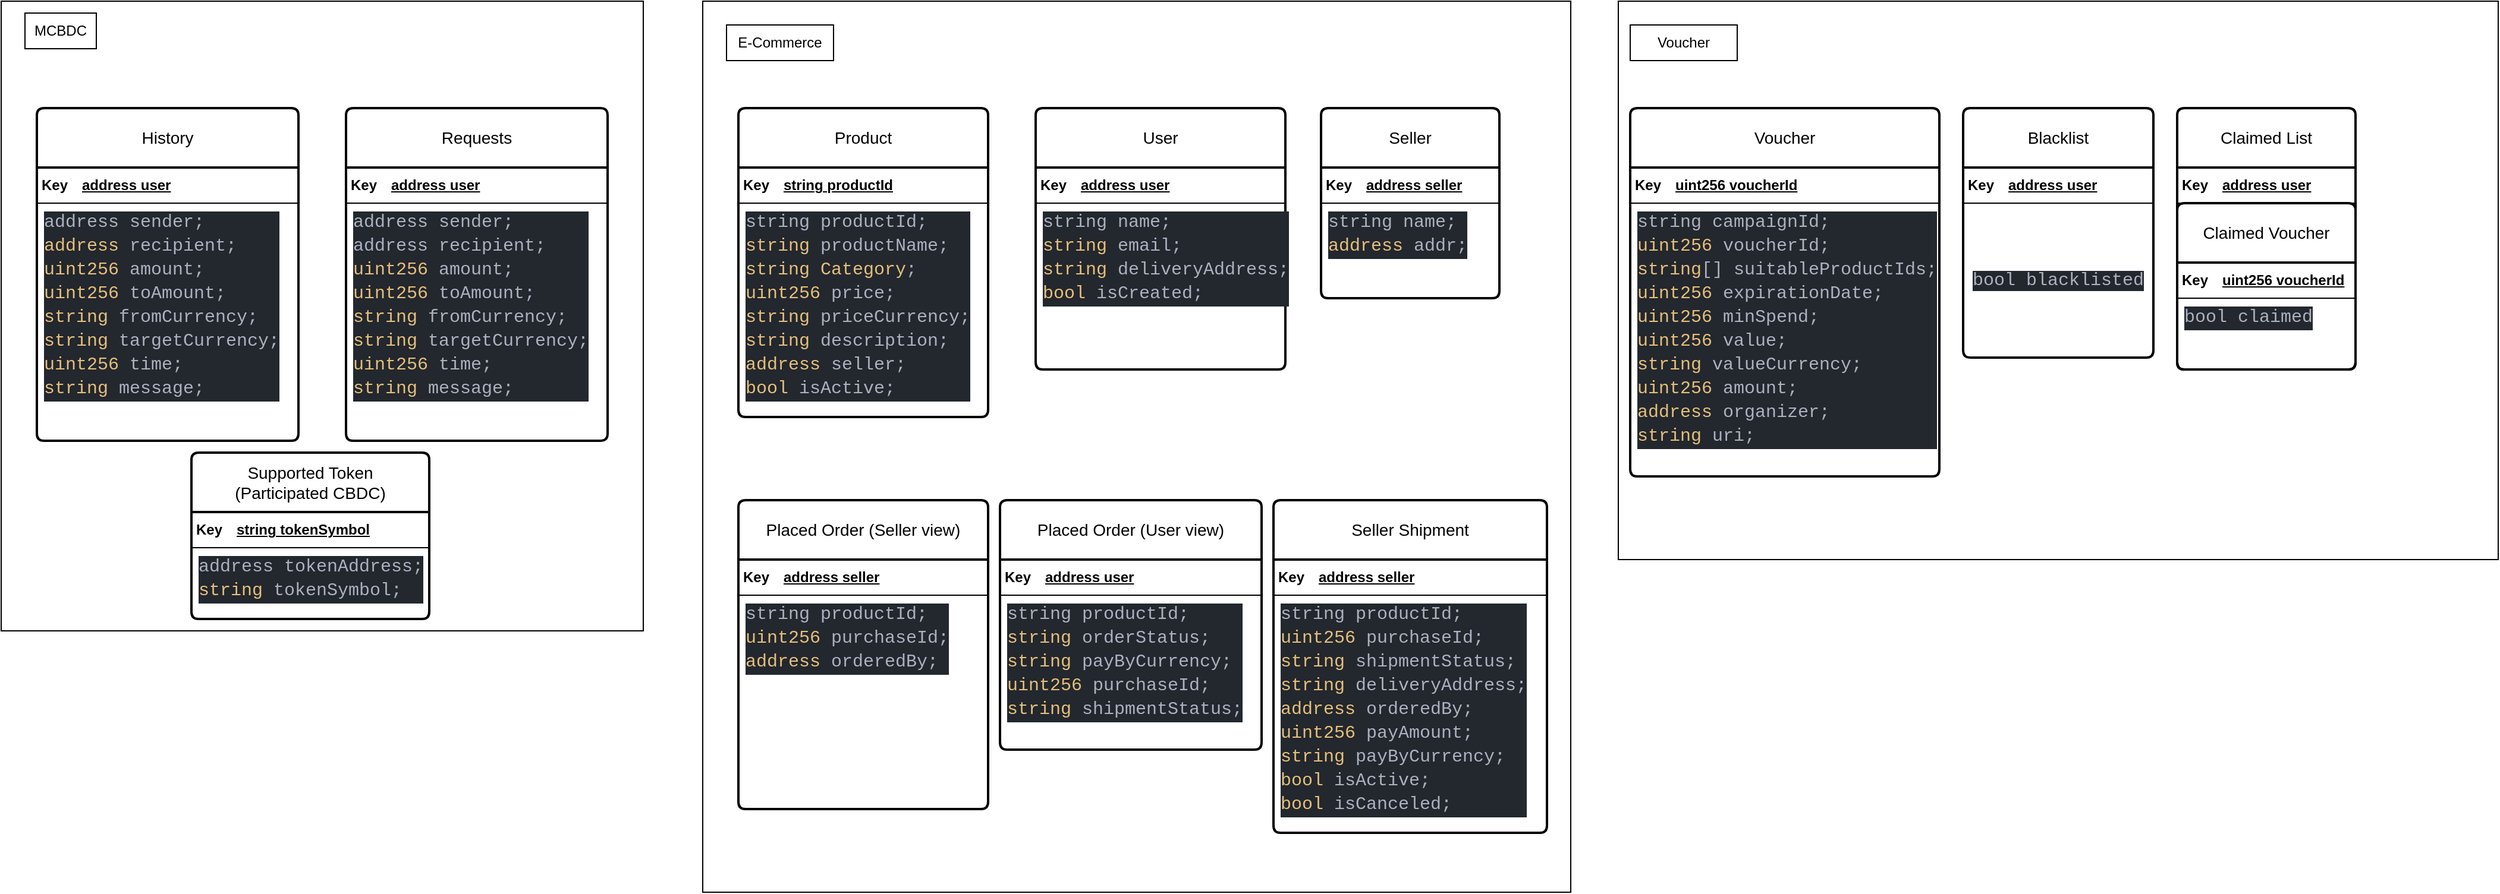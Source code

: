 <mxfile version="23.1.6" type="device">
  <diagram id="R2lEEEUBdFMjLlhIrx00" name="Page-1">
    <mxGraphModel dx="1247" dy="689" grid="1" gridSize="10" guides="1" tooltips="1" connect="1" arrows="1" fold="1" page="1" pageScale="1" pageWidth="850" pageHeight="1100" math="0" shadow="0" extFonts="Permanent Marker^https://fonts.googleapis.com/css?family=Permanent+Marker">
      <root>
        <mxCell id="0" />
        <mxCell id="1" parent="0" />
        <mxCell id="WM2W68-rqmwiHqfvDyo--14" value="" style="rounded=0;whiteSpace=wrap;html=1;" vertex="1" parent="1">
          <mxGeometry x="40" y="70" width="540" height="530" as="geometry" />
        </mxCell>
        <mxCell id="WM2W68-rqmwiHqfvDyo--7" value="History" style="swimlane;childLayout=stackLayout;horizontal=1;startSize=50;horizontalStack=0;rounded=1;fontSize=14;fontStyle=0;strokeWidth=2;resizeParent=0;resizeLast=1;shadow=0;dashed=0;align=center;arcSize=4;whiteSpace=wrap;html=1;" vertex="1" parent="1">
          <mxGeometry x="70" y="160" width="220" height="280" as="geometry" />
        </mxCell>
        <mxCell id="WM2W68-rqmwiHqfvDyo--20" value="" style="shape=table;startSize=0;container=1;collapsible=1;childLayout=tableLayout;fixedRows=1;rowLines=0;fontStyle=0;align=center;resizeLast=1;strokeColor=none;fillColor=none;collapsible=0;" vertex="1" parent="WM2W68-rqmwiHqfvDyo--7">
          <mxGeometry y="50" width="220" height="30" as="geometry" />
        </mxCell>
        <mxCell id="WM2W68-rqmwiHqfvDyo--21" value="" style="shape=tableRow;horizontal=0;startSize=0;swimlaneHead=0;swimlaneBody=0;fillColor=none;collapsible=0;dropTarget=0;points=[[0,0.5],[1,0.5]];portConstraint=eastwest;top=0;left=0;right=0;bottom=1;" vertex="1" parent="WM2W68-rqmwiHqfvDyo--20">
          <mxGeometry width="220" height="30" as="geometry" />
        </mxCell>
        <mxCell id="WM2W68-rqmwiHqfvDyo--22" value="Key" style="shape=partialRectangle;connectable=0;fillColor=none;top=0;left=0;bottom=0;right=0;fontStyle=1;overflow=hidden;whiteSpace=wrap;html=1;" vertex="1" parent="WM2W68-rqmwiHqfvDyo--21">
          <mxGeometry width="30" height="30" as="geometry">
            <mxRectangle width="30" height="30" as="alternateBounds" />
          </mxGeometry>
        </mxCell>
        <mxCell id="WM2W68-rqmwiHqfvDyo--23" value="address user" style="shape=partialRectangle;connectable=0;fillColor=none;top=0;left=0;bottom=0;right=0;align=left;spacingLeft=6;fontStyle=5;overflow=hidden;whiteSpace=wrap;html=1;" vertex="1" parent="WM2W68-rqmwiHqfvDyo--21">
          <mxGeometry x="30" width="190" height="30" as="geometry">
            <mxRectangle width="190" height="30" as="alternateBounds" />
          </mxGeometry>
        </mxCell>
        <mxCell id="WM2W68-rqmwiHqfvDyo--8" value="&lt;div style=&quot;color: rgb(171, 178, 191); background-color: rgb(35, 39, 46); font-family: &amp;quot;JetBrains Mono&amp;quot;, Consolas, &amp;quot;Courier New&amp;quot;, monospace; font-size: 15px; line-height: 20px;&quot;&gt;&lt;div&gt;address&amp;nbsp;sender;&lt;br&gt;&lt;/div&gt;&lt;div&gt;&lt;span style=&quot;color: #e5c07b;&quot;&gt;address&lt;/span&gt; recipient;&lt;/div&gt;&lt;div&gt;&lt;span style=&quot;color: #e5c07b;&quot;&gt;uint256&lt;/span&gt; amount;&lt;/div&gt;&lt;div&gt;&lt;span style=&quot;color: #e5c07b;&quot;&gt;uint256&lt;/span&gt; toAmount;&lt;/div&gt;&lt;div&gt;&lt;span style=&quot;color: #e5c07b;&quot;&gt;string&lt;/span&gt; fromCurrency;&lt;/div&gt;&lt;div&gt;&lt;span style=&quot;color: #e5c07b;&quot;&gt;string&lt;/span&gt; targetCurrency;&lt;/div&gt;&lt;div&gt;&lt;span style=&quot;color: #e5c07b;&quot;&gt;uint256&lt;/span&gt; time;&lt;/div&gt;&lt;div&gt;&lt;span style=&quot;color: #e5c07b;&quot;&gt;string&lt;/span&gt; message;&lt;/div&gt;&lt;/div&gt;" style="align=left;strokeColor=none;fillColor=none;spacingLeft=4;fontSize=12;verticalAlign=top;resizable=0;rotatable=0;part=1;html=1;" vertex="1" parent="WM2W68-rqmwiHqfvDyo--7">
          <mxGeometry y="80" width="220" height="200" as="geometry" />
        </mxCell>
        <mxCell id="WM2W68-rqmwiHqfvDyo--9" value="Supported Token &lt;br&gt;(Participated CBDC)" style="swimlane;childLayout=stackLayout;horizontal=1;startSize=50;horizontalStack=0;rounded=1;fontSize=14;fontStyle=0;strokeWidth=2;resizeParent=0;resizeLast=1;shadow=0;dashed=0;align=center;arcSize=4;whiteSpace=wrap;html=1;" vertex="1" parent="1">
          <mxGeometry x="200" y="450" width="200" height="140" as="geometry" />
        </mxCell>
        <mxCell id="WM2W68-rqmwiHqfvDyo--30" value="" style="shape=table;startSize=0;container=1;collapsible=1;childLayout=tableLayout;fixedRows=1;rowLines=0;fontStyle=0;align=center;resizeLast=1;strokeColor=none;fillColor=none;collapsible=0;" vertex="1" parent="WM2W68-rqmwiHqfvDyo--9">
          <mxGeometry y="50" width="200" height="30" as="geometry" />
        </mxCell>
        <mxCell id="WM2W68-rqmwiHqfvDyo--31" value="" style="shape=tableRow;horizontal=0;startSize=0;swimlaneHead=0;swimlaneBody=0;fillColor=none;collapsible=0;dropTarget=0;points=[[0,0.5],[1,0.5]];portConstraint=eastwest;top=0;left=0;right=0;bottom=1;" vertex="1" parent="WM2W68-rqmwiHqfvDyo--30">
          <mxGeometry width="200" height="30" as="geometry" />
        </mxCell>
        <mxCell id="WM2W68-rqmwiHqfvDyo--32" value="Key" style="shape=partialRectangle;connectable=0;fillColor=none;top=0;left=0;bottom=0;right=0;fontStyle=1;overflow=hidden;whiteSpace=wrap;html=1;" vertex="1" parent="WM2W68-rqmwiHqfvDyo--31">
          <mxGeometry width="30" height="30" as="geometry">
            <mxRectangle width="30" height="30" as="alternateBounds" />
          </mxGeometry>
        </mxCell>
        <mxCell id="WM2W68-rqmwiHqfvDyo--33" value="string tokenSymbol" style="shape=partialRectangle;connectable=0;fillColor=none;top=0;left=0;bottom=0;right=0;align=left;spacingLeft=6;fontStyle=5;overflow=hidden;whiteSpace=wrap;html=1;" vertex="1" parent="WM2W68-rqmwiHqfvDyo--31">
          <mxGeometry x="30" width="170" height="30" as="geometry">
            <mxRectangle width="170" height="30" as="alternateBounds" />
          </mxGeometry>
        </mxCell>
        <mxCell id="WM2W68-rqmwiHqfvDyo--10" value="&lt;div style=&quot;color: rgb(171, 178, 191); background-color: rgb(35, 39, 46); font-family: &amp;quot;JetBrains Mono&amp;quot;, Consolas, &amp;quot;Courier New&amp;quot;, monospace; font-size: 15px; line-height: 20px;&quot;&gt;&lt;div style=&quot;line-height: 20px;&quot;&gt;&lt;div&gt;address tokenAddress;&lt;/div&gt;&lt;div&gt;&lt;span style=&quot;color: #e5c07b;&quot;&gt;string&lt;/span&gt; tokenSymbol;&lt;/div&gt;&lt;/div&gt;&lt;/div&gt;" style="align=left;strokeColor=none;fillColor=none;spacingLeft=4;fontSize=12;verticalAlign=top;resizable=0;rotatable=0;part=1;html=1;" vertex="1" parent="WM2W68-rqmwiHqfvDyo--9">
          <mxGeometry y="80" width="200" height="60" as="geometry" />
        </mxCell>
        <mxCell id="WM2W68-rqmwiHqfvDyo--11" value="Requests" style="swimlane;childLayout=stackLayout;horizontal=1;startSize=50;horizontalStack=0;rounded=1;fontSize=14;fontStyle=0;strokeWidth=2;resizeParent=0;resizeLast=1;shadow=0;dashed=0;align=center;arcSize=4;whiteSpace=wrap;html=1;" vertex="1" parent="1">
          <mxGeometry x="330" y="160" width="220" height="280" as="geometry" />
        </mxCell>
        <mxCell id="WM2W68-rqmwiHqfvDyo--25" value="" style="shape=table;startSize=0;container=1;collapsible=1;childLayout=tableLayout;fixedRows=1;rowLines=0;fontStyle=0;align=center;resizeLast=1;strokeColor=none;fillColor=none;collapsible=0;" vertex="1" parent="WM2W68-rqmwiHqfvDyo--11">
          <mxGeometry y="50" width="220" height="30" as="geometry" />
        </mxCell>
        <mxCell id="WM2W68-rqmwiHqfvDyo--26" value="" style="shape=tableRow;horizontal=0;startSize=0;swimlaneHead=0;swimlaneBody=0;fillColor=none;collapsible=0;dropTarget=0;points=[[0,0.5],[1,0.5]];portConstraint=eastwest;top=0;left=0;right=0;bottom=1;" vertex="1" parent="WM2W68-rqmwiHqfvDyo--25">
          <mxGeometry width="220" height="30" as="geometry" />
        </mxCell>
        <mxCell id="WM2W68-rqmwiHqfvDyo--27" value="Key" style="shape=partialRectangle;connectable=0;fillColor=none;top=0;left=0;bottom=0;right=0;fontStyle=1;overflow=hidden;whiteSpace=wrap;html=1;" vertex="1" parent="WM2W68-rqmwiHqfvDyo--26">
          <mxGeometry width="30" height="30" as="geometry">
            <mxRectangle width="30" height="30" as="alternateBounds" />
          </mxGeometry>
        </mxCell>
        <mxCell id="WM2W68-rqmwiHqfvDyo--28" value="address user" style="shape=partialRectangle;connectable=0;fillColor=none;top=0;left=0;bottom=0;right=0;align=left;spacingLeft=6;fontStyle=5;overflow=hidden;whiteSpace=wrap;html=1;" vertex="1" parent="WM2W68-rqmwiHqfvDyo--26">
          <mxGeometry x="30" width="190" height="30" as="geometry">
            <mxRectangle width="190" height="30" as="alternateBounds" />
          </mxGeometry>
        </mxCell>
        <mxCell id="WM2W68-rqmwiHqfvDyo--12" value="&lt;div style=&quot;color: rgb(171, 178, 191); background-color: rgb(35, 39, 46); font-family: &amp;quot;JetBrains Mono&amp;quot;, Consolas, &amp;quot;Courier New&amp;quot;, monospace; font-size: 15px; line-height: 20px;&quot;&gt;&lt;div style=&quot;line-height: 20px;&quot;&gt;&lt;div style=&quot;border-color: var(--border-color);&quot;&gt;address sender;&lt;/div&gt;&lt;div style=&quot;border-color: var(--border-color);&quot;&gt;address&amp;nbsp;recipient;&lt;/div&gt;&lt;div style=&quot;border-color: var(--border-color);&quot;&gt;&lt;span style=&quot;border-color: var(--border-color); color: rgb(229, 192, 123);&quot;&gt;uint256&lt;/span&gt;&amp;nbsp;amount;&lt;/div&gt;&lt;div style=&quot;border-color: var(--border-color);&quot;&gt;&lt;span style=&quot;border-color: var(--border-color); color: rgb(229, 192, 123);&quot;&gt;uint256&lt;/span&gt;&amp;nbsp;toAmount;&lt;/div&gt;&lt;div style=&quot;border-color: var(--border-color);&quot;&gt;&lt;span style=&quot;border-color: var(--border-color); color: rgb(229, 192, 123);&quot;&gt;string&lt;/span&gt;&amp;nbsp;fromCurrency;&lt;/div&gt;&lt;div style=&quot;border-color: var(--border-color);&quot;&gt;&lt;span style=&quot;border-color: var(--border-color); color: rgb(229, 192, 123);&quot;&gt;string&lt;/span&gt;&amp;nbsp;targetCurrency;&lt;/div&gt;&lt;div style=&quot;border-color: var(--border-color);&quot;&gt;&lt;span style=&quot;border-color: var(--border-color); color: rgb(229, 192, 123);&quot;&gt;uint256&lt;/span&gt;&amp;nbsp;time;&lt;/div&gt;&lt;div style=&quot;border-color: var(--border-color);&quot;&gt;&lt;span style=&quot;border-color: var(--border-color); color: rgb(229, 192, 123);&quot;&gt;string&lt;/span&gt;&amp;nbsp;message;&lt;/div&gt;&lt;/div&gt;&lt;/div&gt;" style="align=left;strokeColor=none;fillColor=none;spacingLeft=4;fontSize=12;verticalAlign=top;resizable=0;rotatable=0;part=1;html=1;" vertex="1" parent="WM2W68-rqmwiHqfvDyo--11">
          <mxGeometry y="80" width="220" height="200" as="geometry" />
        </mxCell>
        <mxCell id="WM2W68-rqmwiHqfvDyo--15" value="MCBDC" style="text;html=1;align=center;verticalAlign=middle;whiteSpace=wrap;rounded=0;strokeColor=default;" vertex="1" parent="1">
          <mxGeometry x="60" y="80" width="60" height="30" as="geometry" />
        </mxCell>
        <mxCell id="WM2W68-rqmwiHqfvDyo--16" value="" style="rounded=0;whiteSpace=wrap;html=1;" vertex="1" parent="1">
          <mxGeometry x="630" y="70" width="730" height="750" as="geometry" />
        </mxCell>
        <mxCell id="WM2W68-rqmwiHqfvDyo--17" value="E-Commerce" style="text;html=1;align=center;verticalAlign=middle;whiteSpace=wrap;rounded=0;strokeColor=default;" vertex="1" parent="1">
          <mxGeometry x="650" y="90" width="90" height="30" as="geometry" />
        </mxCell>
        <mxCell id="WM2W68-rqmwiHqfvDyo--18" value="Product" style="swimlane;childLayout=stackLayout;horizontal=1;startSize=50;horizontalStack=0;rounded=1;fontSize=14;fontStyle=0;strokeWidth=2;resizeParent=0;resizeLast=1;shadow=0;dashed=0;align=center;arcSize=4;whiteSpace=wrap;html=1;" vertex="1" parent="1">
          <mxGeometry x="660" y="160" width="210" height="260" as="geometry" />
        </mxCell>
        <mxCell id="WM2W68-rqmwiHqfvDyo--34" value="" style="shape=table;startSize=0;container=1;collapsible=1;childLayout=tableLayout;fixedRows=1;rowLines=0;fontStyle=0;align=center;resizeLast=1;strokeColor=none;fillColor=none;collapsible=0;" vertex="1" parent="WM2W68-rqmwiHqfvDyo--18">
          <mxGeometry y="50" width="210" height="30" as="geometry" />
        </mxCell>
        <mxCell id="WM2W68-rqmwiHqfvDyo--35" value="" style="shape=tableRow;horizontal=0;startSize=0;swimlaneHead=0;swimlaneBody=0;fillColor=none;collapsible=0;dropTarget=0;points=[[0,0.5],[1,0.5]];portConstraint=eastwest;top=0;left=0;right=0;bottom=1;" vertex="1" parent="WM2W68-rqmwiHqfvDyo--34">
          <mxGeometry width="210" height="30" as="geometry" />
        </mxCell>
        <mxCell id="WM2W68-rqmwiHqfvDyo--36" value="Key" style="shape=partialRectangle;connectable=0;fillColor=none;top=0;left=0;bottom=0;right=0;fontStyle=1;overflow=hidden;whiteSpace=wrap;html=1;" vertex="1" parent="WM2W68-rqmwiHqfvDyo--35">
          <mxGeometry width="30" height="30" as="geometry">
            <mxRectangle width="30" height="30" as="alternateBounds" />
          </mxGeometry>
        </mxCell>
        <mxCell id="WM2W68-rqmwiHqfvDyo--37" value="string productId" style="shape=partialRectangle;connectable=0;fillColor=none;top=0;left=0;bottom=0;right=0;align=left;spacingLeft=6;fontStyle=5;overflow=hidden;whiteSpace=wrap;html=1;" vertex="1" parent="WM2W68-rqmwiHqfvDyo--35">
          <mxGeometry x="30" width="180" height="30" as="geometry">
            <mxRectangle width="180" height="30" as="alternateBounds" />
          </mxGeometry>
        </mxCell>
        <mxCell id="WM2W68-rqmwiHqfvDyo--19" value="&lt;div style=&quot;color: rgb(171, 178, 191); background-color: rgb(35, 39, 46); font-family: &amp;quot;JetBrains Mono&amp;quot;, Consolas, &amp;quot;Courier New&amp;quot;, monospace; font-size: 15px; line-height: 20px;&quot;&gt;&lt;div style=&quot;line-height: 20px;&quot;&gt;&lt;div&gt;string productId;&lt;/div&gt;&lt;div&gt;&lt;span style=&quot;color: #e5c07b;&quot;&gt;string&lt;/span&gt; productName;&lt;/div&gt;&lt;div&gt;&lt;span style=&quot;color: #e5c07b;&quot;&gt;string&lt;/span&gt; &lt;span style=&quot;color: #e5c07b;&quot;&gt;Category&lt;/span&gt;;&lt;/div&gt;&lt;div&gt;&lt;span style=&quot;color: #e5c07b;&quot;&gt;uint256&lt;/span&gt; price;&lt;/div&gt;&lt;div&gt;&lt;span style=&quot;color: #e5c07b;&quot;&gt;string&lt;/span&gt; priceCurrency;&lt;/div&gt;&lt;div&gt;&lt;span style=&quot;color: #e5c07b;&quot;&gt;string&lt;/span&gt; description;&lt;/div&gt;&lt;div&gt;&lt;span style=&quot;color: #e5c07b;&quot;&gt;address&lt;/span&gt; seller;&lt;/div&gt;&lt;div&gt;&lt;span style=&quot;color: #e5c07b;&quot;&gt;bool&lt;/span&gt; isActive;&lt;/div&gt;&lt;/div&gt;&lt;/div&gt;" style="align=left;strokeColor=none;fillColor=none;spacingLeft=4;fontSize=12;verticalAlign=top;resizable=0;rotatable=0;part=1;html=1;" vertex="1" parent="WM2W68-rqmwiHqfvDyo--18">
          <mxGeometry y="80" width="210" height="180" as="geometry" />
        </mxCell>
        <mxCell id="WM2W68-rqmwiHqfvDyo--38" value="Placed Order (Seller view)" style="swimlane;childLayout=stackLayout;horizontal=1;startSize=50;horizontalStack=0;rounded=1;fontSize=14;fontStyle=0;strokeWidth=2;resizeParent=0;resizeLast=1;shadow=0;dashed=0;align=center;arcSize=4;whiteSpace=wrap;html=1;" vertex="1" parent="1">
          <mxGeometry x="660" y="490" width="210" height="260" as="geometry" />
        </mxCell>
        <mxCell id="WM2W68-rqmwiHqfvDyo--39" value="" style="shape=table;startSize=0;container=1;collapsible=1;childLayout=tableLayout;fixedRows=1;rowLines=0;fontStyle=0;align=center;resizeLast=1;strokeColor=none;fillColor=none;collapsible=0;" vertex="1" parent="WM2W68-rqmwiHqfvDyo--38">
          <mxGeometry y="50" width="210" height="30" as="geometry" />
        </mxCell>
        <mxCell id="WM2W68-rqmwiHqfvDyo--40" value="" style="shape=tableRow;horizontal=0;startSize=0;swimlaneHead=0;swimlaneBody=0;fillColor=none;collapsible=0;dropTarget=0;points=[[0,0.5],[1,0.5]];portConstraint=eastwest;top=0;left=0;right=0;bottom=1;" vertex="1" parent="WM2W68-rqmwiHqfvDyo--39">
          <mxGeometry width="210" height="30" as="geometry" />
        </mxCell>
        <mxCell id="WM2W68-rqmwiHqfvDyo--41" value="Key" style="shape=partialRectangle;connectable=0;fillColor=none;top=0;left=0;bottom=0;right=0;fontStyle=1;overflow=hidden;whiteSpace=wrap;html=1;" vertex="1" parent="WM2W68-rqmwiHqfvDyo--40">
          <mxGeometry width="30" height="30" as="geometry">
            <mxRectangle width="30" height="30" as="alternateBounds" />
          </mxGeometry>
        </mxCell>
        <mxCell id="WM2W68-rqmwiHqfvDyo--42" value="address seller" style="shape=partialRectangle;connectable=0;fillColor=none;top=0;left=0;bottom=0;right=0;align=left;spacingLeft=6;fontStyle=5;overflow=hidden;whiteSpace=wrap;html=1;" vertex="1" parent="WM2W68-rqmwiHqfvDyo--40">
          <mxGeometry x="30" width="180" height="30" as="geometry">
            <mxRectangle width="180" height="30" as="alternateBounds" />
          </mxGeometry>
        </mxCell>
        <mxCell id="WM2W68-rqmwiHqfvDyo--43" value="&lt;div style=&quot;color: rgb(171, 178, 191); background-color: rgb(35, 39, 46); font-family: &amp;quot;JetBrains Mono&amp;quot;, Consolas, &amp;quot;Courier New&amp;quot;, monospace; font-size: 15px; line-height: 20px;&quot;&gt;&lt;div style=&quot;line-height: 20px;&quot;&gt;&lt;div style=&quot;line-height: 20px;&quot;&gt;&lt;div&gt;string productId;&lt;/div&gt;&lt;div&gt;&lt;span style=&quot;color: #e5c07b;&quot;&gt;uint256&lt;/span&gt; purchaseId;&lt;/div&gt;&lt;div&gt;&lt;span style=&quot;color: #e5c07b;&quot;&gt;address&lt;/span&gt; orderedBy;&lt;/div&gt;&lt;/div&gt;&lt;/div&gt;&lt;/div&gt;" style="align=left;strokeColor=none;fillColor=none;spacingLeft=4;fontSize=12;verticalAlign=top;resizable=0;rotatable=0;part=1;html=1;" vertex="1" parent="WM2W68-rqmwiHqfvDyo--38">
          <mxGeometry y="80" width="210" height="180" as="geometry" />
        </mxCell>
        <mxCell id="WM2W68-rqmwiHqfvDyo--44" value="Placed Order (User view)" style="swimlane;childLayout=stackLayout;horizontal=1;startSize=50;horizontalStack=0;rounded=1;fontSize=14;fontStyle=0;strokeWidth=2;resizeParent=0;resizeLast=1;shadow=0;dashed=0;align=center;arcSize=4;whiteSpace=wrap;html=1;" vertex="1" parent="1">
          <mxGeometry x="880" y="490" width="220" height="210" as="geometry" />
        </mxCell>
        <mxCell id="WM2W68-rqmwiHqfvDyo--45" value="" style="shape=table;startSize=0;container=1;collapsible=1;childLayout=tableLayout;fixedRows=1;rowLines=0;fontStyle=0;align=center;resizeLast=1;strokeColor=none;fillColor=none;collapsible=0;" vertex="1" parent="WM2W68-rqmwiHqfvDyo--44">
          <mxGeometry y="50" width="220" height="30" as="geometry" />
        </mxCell>
        <mxCell id="WM2W68-rqmwiHqfvDyo--46" value="" style="shape=tableRow;horizontal=0;startSize=0;swimlaneHead=0;swimlaneBody=0;fillColor=none;collapsible=0;dropTarget=0;points=[[0,0.5],[1,0.5]];portConstraint=eastwest;top=0;left=0;right=0;bottom=1;" vertex="1" parent="WM2W68-rqmwiHqfvDyo--45">
          <mxGeometry width="220" height="30" as="geometry" />
        </mxCell>
        <mxCell id="WM2W68-rqmwiHqfvDyo--47" value="Key" style="shape=partialRectangle;connectable=0;fillColor=none;top=0;left=0;bottom=0;right=0;fontStyle=1;overflow=hidden;whiteSpace=wrap;html=1;" vertex="1" parent="WM2W68-rqmwiHqfvDyo--46">
          <mxGeometry width="30" height="30" as="geometry">
            <mxRectangle width="30" height="30" as="alternateBounds" />
          </mxGeometry>
        </mxCell>
        <mxCell id="WM2W68-rqmwiHqfvDyo--48" value="address user" style="shape=partialRectangle;connectable=0;fillColor=none;top=0;left=0;bottom=0;right=0;align=left;spacingLeft=6;fontStyle=5;overflow=hidden;whiteSpace=wrap;html=1;" vertex="1" parent="WM2W68-rqmwiHqfvDyo--46">
          <mxGeometry x="30" width="190" height="30" as="geometry">
            <mxRectangle width="190" height="30" as="alternateBounds" />
          </mxGeometry>
        </mxCell>
        <mxCell id="WM2W68-rqmwiHqfvDyo--49" value="&lt;div style=&quot;color: rgb(171, 178, 191); background-color: rgb(35, 39, 46); font-family: &amp;quot;JetBrains Mono&amp;quot;, Consolas, &amp;quot;Courier New&amp;quot;, monospace; font-size: 15px; line-height: 20px;&quot;&gt;&lt;div style=&quot;line-height: 20px;&quot;&gt;&lt;div style=&quot;line-height: 20px;&quot;&gt;&lt;div style=&quot;line-height: 20px;&quot;&gt;&lt;div&gt;string productId;&lt;/div&gt;&lt;div&gt;&lt;span style=&quot;color: #e5c07b;&quot;&gt;string&lt;/span&gt; orderStatus;&lt;/div&gt;&lt;div&gt;&lt;span style=&quot;color: #e5c07b;&quot;&gt;string&lt;/span&gt; payByCurrency;&lt;/div&gt;&lt;div&gt;&lt;span style=&quot;color: #e5c07b;&quot;&gt;uint256&lt;/span&gt; purchaseId;&lt;/div&gt;&lt;div&gt;&lt;span style=&quot;color: #e5c07b;&quot;&gt;string&lt;/span&gt; shipmentStatus;&lt;/div&gt;&lt;/div&gt;&lt;/div&gt;&lt;/div&gt;&lt;/div&gt;" style="align=left;strokeColor=none;fillColor=none;spacingLeft=4;fontSize=12;verticalAlign=top;resizable=0;rotatable=0;part=1;html=1;" vertex="1" parent="WM2W68-rqmwiHqfvDyo--44">
          <mxGeometry y="80" width="220" height="130" as="geometry" />
        </mxCell>
        <mxCell id="WM2W68-rqmwiHqfvDyo--50" value="User" style="swimlane;childLayout=stackLayout;horizontal=1;startSize=50;horizontalStack=0;rounded=1;fontSize=14;fontStyle=0;strokeWidth=2;resizeParent=0;resizeLast=1;shadow=0;dashed=0;align=center;arcSize=4;whiteSpace=wrap;html=1;" vertex="1" parent="1">
          <mxGeometry x="910" y="160" width="210" height="220" as="geometry" />
        </mxCell>
        <mxCell id="WM2W68-rqmwiHqfvDyo--51" value="" style="shape=table;startSize=0;container=1;collapsible=1;childLayout=tableLayout;fixedRows=1;rowLines=0;fontStyle=0;align=center;resizeLast=1;strokeColor=none;fillColor=none;collapsible=0;" vertex="1" parent="WM2W68-rqmwiHqfvDyo--50">
          <mxGeometry y="50" width="210" height="30" as="geometry" />
        </mxCell>
        <mxCell id="WM2W68-rqmwiHqfvDyo--52" value="" style="shape=tableRow;horizontal=0;startSize=0;swimlaneHead=0;swimlaneBody=0;fillColor=none;collapsible=0;dropTarget=0;points=[[0,0.5],[1,0.5]];portConstraint=eastwest;top=0;left=0;right=0;bottom=1;" vertex="1" parent="WM2W68-rqmwiHqfvDyo--51">
          <mxGeometry width="210" height="30" as="geometry" />
        </mxCell>
        <mxCell id="WM2W68-rqmwiHqfvDyo--53" value="Key" style="shape=partialRectangle;connectable=0;fillColor=none;top=0;left=0;bottom=0;right=0;fontStyle=1;overflow=hidden;whiteSpace=wrap;html=1;" vertex="1" parent="WM2W68-rqmwiHqfvDyo--52">
          <mxGeometry width="30" height="30" as="geometry">
            <mxRectangle width="30" height="30" as="alternateBounds" />
          </mxGeometry>
        </mxCell>
        <mxCell id="WM2W68-rqmwiHqfvDyo--54" value="address user" style="shape=partialRectangle;connectable=0;fillColor=none;top=0;left=0;bottom=0;right=0;align=left;spacingLeft=6;fontStyle=5;overflow=hidden;whiteSpace=wrap;html=1;" vertex="1" parent="WM2W68-rqmwiHqfvDyo--52">
          <mxGeometry x="30" width="180" height="30" as="geometry">
            <mxRectangle width="180" height="30" as="alternateBounds" />
          </mxGeometry>
        </mxCell>
        <mxCell id="WM2W68-rqmwiHqfvDyo--55" value="&lt;div style=&quot;color: rgb(171, 178, 191); background-color: rgb(35, 39, 46); font-family: &amp;quot;JetBrains Mono&amp;quot;, Consolas, &amp;quot;Courier New&amp;quot;, monospace; font-size: 15px; line-height: 20px;&quot;&gt;&lt;div style=&quot;line-height: 20px;&quot;&gt;&lt;div style=&quot;line-height: 20px;&quot;&gt;&lt;div style=&quot;line-height: 20px;&quot;&gt;&lt;div style=&quot;line-height: 20px;&quot;&gt;&lt;div&gt;string name;&lt;/div&gt;&lt;div&gt;&lt;span style=&quot;color: #e5c07b;&quot;&gt;string&lt;/span&gt; email;&lt;/div&gt;&lt;div&gt;&lt;span style=&quot;color: #e5c07b;&quot;&gt;string&lt;/span&gt; deliveryAddress;&lt;/div&gt;&lt;div&gt;&lt;span style=&quot;color: #e5c07b;&quot;&gt;bool&lt;/span&gt; isCreated;&lt;/div&gt;&lt;/div&gt;&lt;/div&gt;&lt;/div&gt;&lt;/div&gt;&lt;/div&gt;" style="align=left;strokeColor=none;fillColor=none;spacingLeft=4;fontSize=12;verticalAlign=top;resizable=0;rotatable=0;part=1;html=1;" vertex="1" parent="WM2W68-rqmwiHqfvDyo--50">
          <mxGeometry y="80" width="210" height="140" as="geometry" />
        </mxCell>
        <mxCell id="WM2W68-rqmwiHqfvDyo--56" value="Seller" style="swimlane;childLayout=stackLayout;horizontal=1;startSize=50;horizontalStack=0;rounded=1;fontSize=14;fontStyle=0;strokeWidth=2;resizeParent=0;resizeLast=1;shadow=0;dashed=0;align=center;arcSize=4;whiteSpace=wrap;html=1;" vertex="1" parent="1">
          <mxGeometry x="1150" y="160" width="150" height="160" as="geometry" />
        </mxCell>
        <mxCell id="WM2W68-rqmwiHqfvDyo--57" value="" style="shape=table;startSize=0;container=1;collapsible=1;childLayout=tableLayout;fixedRows=1;rowLines=0;fontStyle=0;align=center;resizeLast=1;strokeColor=none;fillColor=none;collapsible=0;" vertex="1" parent="WM2W68-rqmwiHqfvDyo--56">
          <mxGeometry y="50" width="150" height="30" as="geometry" />
        </mxCell>
        <mxCell id="WM2W68-rqmwiHqfvDyo--58" value="" style="shape=tableRow;horizontal=0;startSize=0;swimlaneHead=0;swimlaneBody=0;fillColor=none;collapsible=0;dropTarget=0;points=[[0,0.5],[1,0.5]];portConstraint=eastwest;top=0;left=0;right=0;bottom=1;" vertex="1" parent="WM2W68-rqmwiHqfvDyo--57">
          <mxGeometry width="150" height="30" as="geometry" />
        </mxCell>
        <mxCell id="WM2W68-rqmwiHqfvDyo--59" value="Key" style="shape=partialRectangle;connectable=0;fillColor=none;top=0;left=0;bottom=0;right=0;fontStyle=1;overflow=hidden;whiteSpace=wrap;html=1;" vertex="1" parent="WM2W68-rqmwiHqfvDyo--58">
          <mxGeometry width="30" height="30" as="geometry">
            <mxRectangle width="30" height="30" as="alternateBounds" />
          </mxGeometry>
        </mxCell>
        <mxCell id="WM2W68-rqmwiHqfvDyo--60" value="address seller" style="shape=partialRectangle;connectable=0;fillColor=none;top=0;left=0;bottom=0;right=0;align=left;spacingLeft=6;fontStyle=5;overflow=hidden;whiteSpace=wrap;html=1;" vertex="1" parent="WM2W68-rqmwiHqfvDyo--58">
          <mxGeometry x="30" width="120" height="30" as="geometry">
            <mxRectangle width="120" height="30" as="alternateBounds" />
          </mxGeometry>
        </mxCell>
        <mxCell id="WM2W68-rqmwiHqfvDyo--61" value="&lt;div style=&quot;color: rgb(171, 178, 191); background-color: rgb(35, 39, 46); font-family: &amp;quot;JetBrains Mono&amp;quot;, Consolas, &amp;quot;Courier New&amp;quot;, monospace; font-size: 15px; line-height: 20px;&quot;&gt;&lt;div style=&quot;line-height: 20px;&quot;&gt;&lt;div style=&quot;line-height: 20px;&quot;&gt;&lt;div style=&quot;line-height: 20px;&quot;&gt;&lt;div style=&quot;line-height: 20px;&quot;&gt;&lt;div style=&quot;line-height: 20px;&quot;&gt;&lt;div&gt;string name;&lt;/div&gt;&lt;div&gt;&lt;span style=&quot;color: #e5c07b;&quot;&gt;address&lt;/span&gt; addr;&lt;/div&gt;&lt;/div&gt;&lt;/div&gt;&lt;/div&gt;&lt;/div&gt;&lt;/div&gt;&lt;/div&gt;" style="align=left;strokeColor=none;fillColor=none;spacingLeft=4;fontSize=12;verticalAlign=top;resizable=0;rotatable=0;part=1;html=1;" vertex="1" parent="WM2W68-rqmwiHqfvDyo--56">
          <mxGeometry y="80" width="150" height="80" as="geometry" />
        </mxCell>
        <mxCell id="WM2W68-rqmwiHqfvDyo--62" value="Seller Shipment" style="swimlane;childLayout=stackLayout;horizontal=1;startSize=50;horizontalStack=0;rounded=1;fontSize=14;fontStyle=0;strokeWidth=2;resizeParent=0;resizeLast=1;shadow=0;dashed=0;align=center;arcSize=4;whiteSpace=wrap;html=1;" vertex="1" parent="1">
          <mxGeometry x="1110" y="490" width="230" height="280" as="geometry" />
        </mxCell>
        <mxCell id="WM2W68-rqmwiHqfvDyo--63" value="" style="shape=table;startSize=0;container=1;collapsible=1;childLayout=tableLayout;fixedRows=1;rowLines=0;fontStyle=0;align=center;resizeLast=1;strokeColor=none;fillColor=none;collapsible=0;" vertex="1" parent="WM2W68-rqmwiHqfvDyo--62">
          <mxGeometry y="50" width="230" height="30" as="geometry" />
        </mxCell>
        <mxCell id="WM2W68-rqmwiHqfvDyo--64" value="" style="shape=tableRow;horizontal=0;startSize=0;swimlaneHead=0;swimlaneBody=0;fillColor=none;collapsible=0;dropTarget=0;points=[[0,0.5],[1,0.5]];portConstraint=eastwest;top=0;left=0;right=0;bottom=1;" vertex="1" parent="WM2W68-rqmwiHqfvDyo--63">
          <mxGeometry width="230" height="30" as="geometry" />
        </mxCell>
        <mxCell id="WM2W68-rqmwiHqfvDyo--65" value="Key" style="shape=partialRectangle;connectable=0;fillColor=none;top=0;left=0;bottom=0;right=0;fontStyle=1;overflow=hidden;whiteSpace=wrap;html=1;" vertex="1" parent="WM2W68-rqmwiHqfvDyo--64">
          <mxGeometry width="30" height="30" as="geometry">
            <mxRectangle width="30" height="30" as="alternateBounds" />
          </mxGeometry>
        </mxCell>
        <mxCell id="WM2W68-rqmwiHqfvDyo--66" value="address seller" style="shape=partialRectangle;connectable=0;fillColor=none;top=0;left=0;bottom=0;right=0;align=left;spacingLeft=6;fontStyle=5;overflow=hidden;whiteSpace=wrap;html=1;" vertex="1" parent="WM2W68-rqmwiHqfvDyo--64">
          <mxGeometry x="30" width="200" height="30" as="geometry">
            <mxRectangle width="200" height="30" as="alternateBounds" />
          </mxGeometry>
        </mxCell>
        <mxCell id="WM2W68-rqmwiHqfvDyo--67" value="&lt;div style=&quot;line-height: 20px; background-color: rgb(35, 39, 46); font-size: 15px; font-family: &amp;quot;JetBrains Mono&amp;quot;, Consolas, &amp;quot;Courier New&amp;quot;, monospace; color: rgb(171, 178, 191);&quot;&gt;&lt;div style=&quot;line-height: 20px;&quot;&gt;&lt;div style=&quot;line-height: 20px;&quot;&gt;&lt;div style=&quot;line-height: 20px;&quot;&gt;&lt;div&gt;string productId;&lt;/div&gt;&lt;div&gt;&lt;span style=&quot;color: rgb(229, 192, 123);&quot;&gt;uint256&lt;/span&gt; purchaseId;&lt;/div&gt;&lt;div&gt;&lt;span style=&quot;color: rgb(229, 192, 123);&quot;&gt;string&lt;/span&gt; shipmentStatus;&lt;/div&gt;&lt;div&gt;&lt;span style=&quot;color: rgb(229, 192, 123);&quot;&gt;string&lt;/span&gt; deliveryAddress;&lt;/div&gt;&lt;div&gt;&lt;span style=&quot;color: rgb(229, 192, 123);&quot;&gt;address&lt;/span&gt; orderedBy;&lt;/div&gt;&lt;div&gt;&lt;span style=&quot;color: rgb(229, 192, 123);&quot;&gt;uint256&lt;/span&gt; payAmount;&lt;/div&gt;&lt;div&gt;&lt;span style=&quot;color: rgb(229, 192, 123);&quot;&gt;string&lt;/span&gt; payByCurrency;&lt;/div&gt;&lt;div&gt;&lt;span style=&quot;color: rgb(229, 192, 123);&quot;&gt;bool&lt;/span&gt; isActive;&lt;/div&gt;&lt;div&gt;&lt;span style=&quot;color: #e5c07b;&quot;&gt;bool&lt;/span&gt; isCanceled;&lt;/div&gt;&lt;/div&gt;&lt;/div&gt;&lt;/div&gt;&lt;/div&gt;" style="align=left;strokeColor=none;fillColor=none;spacingLeft=4;fontSize=12;verticalAlign=top;resizable=0;rotatable=0;part=1;html=1;" vertex="1" parent="WM2W68-rqmwiHqfvDyo--62">
          <mxGeometry y="80" width="230" height="200" as="geometry" />
        </mxCell>
        <mxCell id="WM2W68-rqmwiHqfvDyo--68" value="&lt;br&gt;&lt;span style=&quot;color: rgb(171, 178, 191); font-family: &amp;quot;JetBrains Mono&amp;quot;, Consolas, &amp;quot;Courier New&amp;quot;, monospace; font-size: 15px; font-style: normal; font-variant-ligatures: normal; font-variant-caps: normal; font-weight: 400; letter-spacing: normal; orphans: 2; text-align: left; text-indent: 0px; text-transform: none; widows: 2; word-spacing: 0px; -webkit-text-stroke-width: 0px; background-color: rgb(35, 39, 46); text-decoration-thickness: initial; text-decoration-style: initial; text-decoration-color: initial; float: none; display: inline !important;&quot;&gt;bool blacklisted&lt;/span&gt;&lt;div&gt;&lt;br/&gt;&lt;/div&gt;" style="rounded=0;whiteSpace=wrap;html=1;" vertex="1" parent="1">
          <mxGeometry x="1400" y="70" width="740" height="470" as="geometry" />
        </mxCell>
        <mxCell id="WM2W68-rqmwiHqfvDyo--69" value="Voucher" style="text;html=1;align=center;verticalAlign=middle;whiteSpace=wrap;rounded=0;strokeColor=default;" vertex="1" parent="1">
          <mxGeometry x="1410" y="90" width="90" height="30" as="geometry" />
        </mxCell>
        <mxCell id="WM2W68-rqmwiHqfvDyo--70" value="Voucher" style="swimlane;childLayout=stackLayout;horizontal=1;startSize=50;horizontalStack=0;rounded=1;fontSize=14;fontStyle=0;strokeWidth=2;resizeParent=0;resizeLast=1;shadow=0;dashed=0;align=center;arcSize=4;whiteSpace=wrap;html=1;" vertex="1" parent="1">
          <mxGeometry x="1410" y="160" width="260" height="310" as="geometry" />
        </mxCell>
        <mxCell id="WM2W68-rqmwiHqfvDyo--71" value="" style="shape=table;startSize=0;container=1;collapsible=1;childLayout=tableLayout;fixedRows=1;rowLines=0;fontStyle=0;align=center;resizeLast=1;strokeColor=none;fillColor=none;collapsible=0;" vertex="1" parent="WM2W68-rqmwiHqfvDyo--70">
          <mxGeometry y="50" width="260" height="30" as="geometry" />
        </mxCell>
        <mxCell id="WM2W68-rqmwiHqfvDyo--72" value="" style="shape=tableRow;horizontal=0;startSize=0;swimlaneHead=0;swimlaneBody=0;fillColor=none;collapsible=0;dropTarget=0;points=[[0,0.5],[1,0.5]];portConstraint=eastwest;top=0;left=0;right=0;bottom=1;" vertex="1" parent="WM2W68-rqmwiHqfvDyo--71">
          <mxGeometry width="260" height="30" as="geometry" />
        </mxCell>
        <mxCell id="WM2W68-rqmwiHqfvDyo--73" value="Key" style="shape=partialRectangle;connectable=0;fillColor=none;top=0;left=0;bottom=0;right=0;fontStyle=1;overflow=hidden;whiteSpace=wrap;html=1;" vertex="1" parent="WM2W68-rqmwiHqfvDyo--72">
          <mxGeometry width="30" height="30" as="geometry">
            <mxRectangle width="30" height="30" as="alternateBounds" />
          </mxGeometry>
        </mxCell>
        <mxCell id="WM2W68-rqmwiHqfvDyo--74" value="uint256 voucherId" style="shape=partialRectangle;connectable=0;fillColor=none;top=0;left=0;bottom=0;right=0;align=left;spacingLeft=6;fontStyle=5;overflow=hidden;whiteSpace=wrap;html=1;" vertex="1" parent="WM2W68-rqmwiHqfvDyo--72">
          <mxGeometry x="30" width="230" height="30" as="geometry">
            <mxRectangle width="230" height="30" as="alternateBounds" />
          </mxGeometry>
        </mxCell>
        <mxCell id="WM2W68-rqmwiHqfvDyo--75" value="&lt;div style=&quot;color: rgb(171, 178, 191); background-color: rgb(35, 39, 46); font-family: &amp;quot;JetBrains Mono&amp;quot;, Consolas, &amp;quot;Courier New&amp;quot;, monospace; font-size: 15px; line-height: 20px;&quot;&gt;&lt;div style=&quot;line-height: 20px;&quot;&gt;&lt;div style=&quot;line-height: 20px;&quot;&gt;&lt;div style=&quot;&quot;&gt;string campaignId;&lt;/div&gt;&lt;div style=&quot;&quot;&gt;&lt;span style=&quot;color: #e5c07b;&quot;&gt;uint256&lt;/span&gt; voucherId;&lt;/div&gt;&lt;div style=&quot;&quot;&gt;&lt;span style=&quot;color: #e5c07b;&quot;&gt;string&lt;/span&gt;[] suitableProductIds;&lt;/div&gt;&lt;div style=&quot;&quot;&gt;&lt;span style=&quot;color: #e5c07b;&quot;&gt;uint256&lt;/span&gt; expirationDate;&lt;/div&gt;&lt;div style=&quot;&quot;&gt;&lt;span style=&quot;color: #e5c07b;&quot;&gt;uint256&lt;/span&gt; minSpend;&lt;/div&gt;&lt;div style=&quot;&quot;&gt;&lt;span style=&quot;color: #e5c07b;&quot;&gt;uint256&lt;/span&gt; value;&lt;/div&gt;&lt;div style=&quot;&quot;&gt;&lt;span style=&quot;color: #e5c07b;&quot;&gt;string&lt;/span&gt; valueCurrency;&lt;/div&gt;&lt;div style=&quot;&quot;&gt;&lt;span style=&quot;color: #e5c07b;&quot;&gt;uint256&lt;/span&gt; amount;&lt;/div&gt;&lt;div style=&quot;&quot;&gt;&lt;span style=&quot;color: #e5c07b;&quot;&gt;address&lt;/span&gt; organizer;&lt;/div&gt;&lt;div style=&quot;&quot;&gt;&lt;span style=&quot;color: #e5c07b;&quot;&gt;string&lt;/span&gt; uri;&lt;/div&gt;&lt;/div&gt;&lt;/div&gt;&lt;/div&gt;" style="align=left;strokeColor=none;fillColor=none;spacingLeft=4;fontSize=12;verticalAlign=top;resizable=0;rotatable=0;part=1;html=1;" vertex="1" parent="WM2W68-rqmwiHqfvDyo--70">
          <mxGeometry y="80" width="260" height="230" as="geometry" />
        </mxCell>
        <mxCell id="WM2W68-rqmwiHqfvDyo--76" value="Blacklist" style="swimlane;childLayout=stackLayout;horizontal=1;startSize=50;horizontalStack=0;rounded=1;fontSize=14;fontStyle=0;strokeWidth=2;resizeParent=0;resizeLast=1;shadow=0;dashed=0;align=center;arcSize=4;whiteSpace=wrap;html=1;" vertex="1" parent="1">
          <mxGeometry x="1690" y="160" width="160" height="210" as="geometry" />
        </mxCell>
        <mxCell id="WM2W68-rqmwiHqfvDyo--77" value="" style="shape=table;startSize=0;container=1;collapsible=1;childLayout=tableLayout;fixedRows=1;rowLines=0;fontStyle=0;align=center;resizeLast=1;strokeColor=none;fillColor=none;collapsible=0;" vertex="1" parent="WM2W68-rqmwiHqfvDyo--76">
          <mxGeometry y="50" width="160" height="160" as="geometry" />
        </mxCell>
        <mxCell id="WM2W68-rqmwiHqfvDyo--78" value="" style="shape=tableRow;horizontal=0;startSize=0;swimlaneHead=0;swimlaneBody=0;fillColor=none;collapsible=0;dropTarget=0;points=[[0,0.5],[1,0.5]];portConstraint=eastwest;top=0;left=0;right=0;bottom=1;" vertex="1" parent="WM2W68-rqmwiHqfvDyo--77">
          <mxGeometry width="160" height="30" as="geometry" />
        </mxCell>
        <mxCell id="WM2W68-rqmwiHqfvDyo--79" value="Key" style="shape=partialRectangle;connectable=0;fillColor=none;top=0;left=0;bottom=0;right=0;fontStyle=1;overflow=hidden;whiteSpace=wrap;html=1;" vertex="1" parent="WM2W68-rqmwiHqfvDyo--78">
          <mxGeometry width="30" height="30" as="geometry">
            <mxRectangle width="30" height="30" as="alternateBounds" />
          </mxGeometry>
        </mxCell>
        <mxCell id="WM2W68-rqmwiHqfvDyo--80" value="address user" style="shape=partialRectangle;connectable=0;fillColor=none;top=0;left=0;bottom=0;right=0;align=left;spacingLeft=6;fontStyle=5;overflow=hidden;whiteSpace=wrap;html=1;" vertex="1" parent="WM2W68-rqmwiHqfvDyo--78">
          <mxGeometry x="30" width="130" height="30" as="geometry">
            <mxRectangle width="130" height="30" as="alternateBounds" />
          </mxGeometry>
        </mxCell>
        <mxCell id="WM2W68-rqmwiHqfvDyo--88" value="Claimed List" style="swimlane;childLayout=stackLayout;horizontal=1;startSize=50;horizontalStack=0;rounded=1;fontSize=14;fontStyle=0;strokeWidth=2;resizeParent=0;resizeLast=1;shadow=0;dashed=0;align=center;arcSize=4;whiteSpace=wrap;html=1;" vertex="1" parent="1">
          <mxGeometry x="1870" y="160" width="150" height="220" as="geometry" />
        </mxCell>
        <mxCell id="WM2W68-rqmwiHqfvDyo--89" value="" style="shape=table;startSize=0;container=1;collapsible=1;childLayout=tableLayout;fixedRows=1;rowLines=0;fontStyle=0;align=center;resizeLast=1;strokeColor=none;fillColor=none;collapsible=0;" vertex="1" parent="WM2W68-rqmwiHqfvDyo--88">
          <mxGeometry y="50" width="150" height="170" as="geometry" />
        </mxCell>
        <mxCell id="WM2W68-rqmwiHqfvDyo--90" value="" style="shape=tableRow;horizontal=0;startSize=0;swimlaneHead=0;swimlaneBody=0;fillColor=none;collapsible=0;dropTarget=0;points=[[0,0.5],[1,0.5]];portConstraint=eastwest;top=0;left=0;right=0;bottom=1;" vertex="1" parent="WM2W68-rqmwiHqfvDyo--89">
          <mxGeometry width="150" height="30" as="geometry" />
        </mxCell>
        <mxCell id="WM2W68-rqmwiHqfvDyo--91" value="Key" style="shape=partialRectangle;connectable=0;fillColor=none;top=0;left=0;bottom=0;right=0;fontStyle=1;overflow=hidden;whiteSpace=wrap;html=1;" vertex="1" parent="WM2W68-rqmwiHqfvDyo--90">
          <mxGeometry width="30" height="30" as="geometry">
            <mxRectangle width="30" height="30" as="alternateBounds" />
          </mxGeometry>
        </mxCell>
        <mxCell id="WM2W68-rqmwiHqfvDyo--92" value="address user" style="shape=partialRectangle;connectable=0;fillColor=none;top=0;left=0;bottom=0;right=0;align=left;spacingLeft=6;fontStyle=5;overflow=hidden;whiteSpace=wrap;html=1;" vertex="1" parent="WM2W68-rqmwiHqfvDyo--90">
          <mxGeometry x="30" width="120" height="30" as="geometry">
            <mxRectangle width="120" height="30" as="alternateBounds" />
          </mxGeometry>
        </mxCell>
        <mxCell id="WM2W68-rqmwiHqfvDyo--82" value="Claimed Voucher" style="swimlane;childLayout=stackLayout;horizontal=1;startSize=50;horizontalStack=0;rounded=1;fontSize=14;fontStyle=0;strokeWidth=2;resizeParent=0;resizeLast=1;shadow=0;dashed=0;align=center;arcSize=4;whiteSpace=wrap;html=1;" vertex="1" parent="1">
          <mxGeometry x="1870" y="240" width="150" height="140" as="geometry" />
        </mxCell>
        <mxCell id="WM2W68-rqmwiHqfvDyo--83" value="" style="shape=table;startSize=0;container=1;collapsible=1;childLayout=tableLayout;fixedRows=1;rowLines=0;fontStyle=0;align=center;resizeLast=1;strokeColor=none;fillColor=none;collapsible=0;" vertex="1" parent="WM2W68-rqmwiHqfvDyo--82">
          <mxGeometry y="50" width="150" height="30" as="geometry" />
        </mxCell>
        <mxCell id="WM2W68-rqmwiHqfvDyo--84" value="" style="shape=tableRow;horizontal=0;startSize=0;swimlaneHead=0;swimlaneBody=0;fillColor=none;collapsible=0;dropTarget=0;points=[[0,0.5],[1,0.5]];portConstraint=eastwest;top=0;left=0;right=0;bottom=1;" vertex="1" parent="WM2W68-rqmwiHqfvDyo--83">
          <mxGeometry width="150" height="30" as="geometry" />
        </mxCell>
        <mxCell id="WM2W68-rqmwiHqfvDyo--85" value="Key" style="shape=partialRectangle;connectable=0;fillColor=none;top=0;left=0;bottom=0;right=0;fontStyle=1;overflow=hidden;whiteSpace=wrap;html=1;" vertex="1" parent="WM2W68-rqmwiHqfvDyo--84">
          <mxGeometry width="30" height="30" as="geometry">
            <mxRectangle width="30" height="30" as="alternateBounds" />
          </mxGeometry>
        </mxCell>
        <mxCell id="WM2W68-rqmwiHqfvDyo--86" value="uint256 voucherId" style="shape=partialRectangle;connectable=0;fillColor=none;top=0;left=0;bottom=0;right=0;align=left;spacingLeft=6;fontStyle=5;overflow=hidden;whiteSpace=wrap;html=1;" vertex="1" parent="WM2W68-rqmwiHqfvDyo--84">
          <mxGeometry x="30" width="120" height="30" as="geometry">
            <mxRectangle width="120" height="30" as="alternateBounds" />
          </mxGeometry>
        </mxCell>
        <mxCell id="WM2W68-rqmwiHqfvDyo--87" value="&lt;div style=&quot;color: rgb(171, 178, 191); background-color: rgb(35, 39, 46); font-family: &amp;quot;JetBrains Mono&amp;quot;, Consolas, &amp;quot;Courier New&amp;quot;, monospace; font-size: 15px; line-height: 20px;&quot;&gt;&lt;div style=&quot;line-height: 20px;&quot;&gt;&lt;div style=&quot;line-height: 20px;&quot;&gt;&lt;div style=&quot;&quot;&gt;bool claimed&lt;/div&gt;&lt;/div&gt;&lt;/div&gt;&lt;/div&gt;" style="align=left;strokeColor=none;fillColor=none;spacingLeft=4;fontSize=12;verticalAlign=top;resizable=0;rotatable=0;part=1;html=1;" vertex="1" parent="WM2W68-rqmwiHqfvDyo--82">
          <mxGeometry y="80" width="150" height="60" as="geometry" />
        </mxCell>
      </root>
    </mxGraphModel>
  </diagram>
</mxfile>

